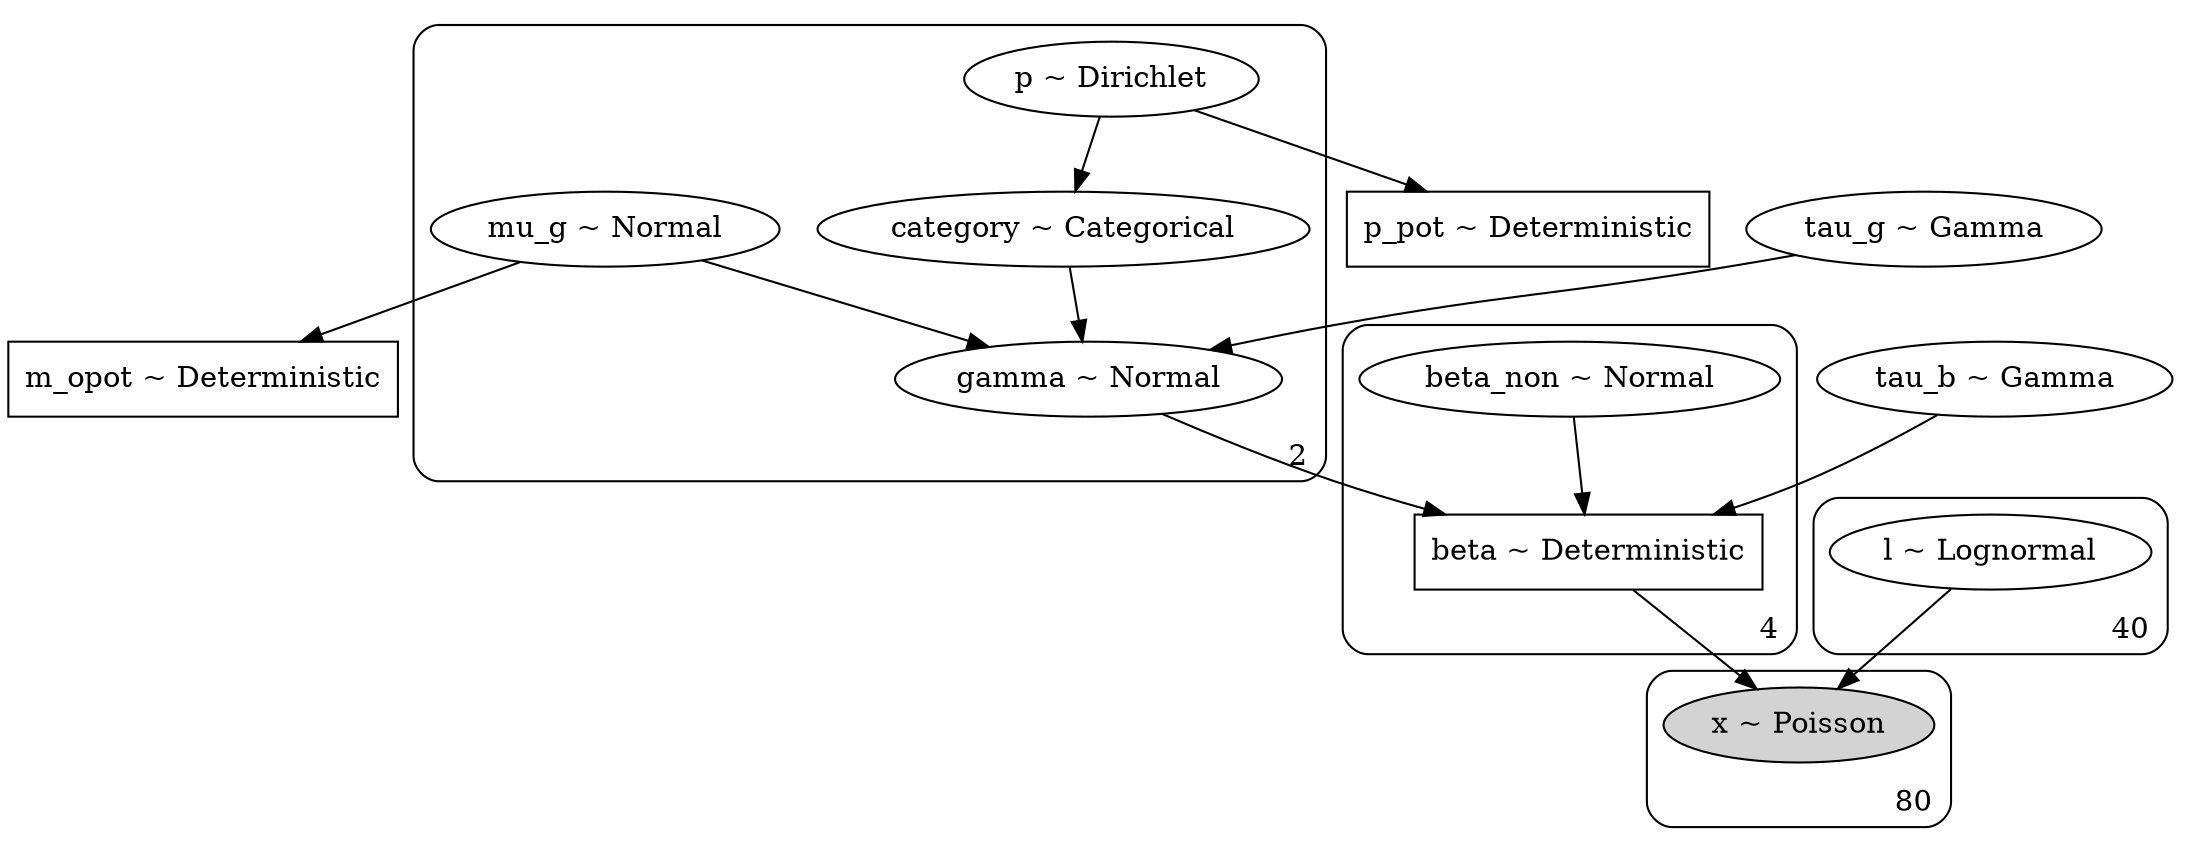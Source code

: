 digraph {
	subgraph cluster2 {
		p [label="p ~ Dirichlet"]
		category [label="category ~ Categorical"]
		mu_g [label="mu_g ~ Normal"]
		gamma [label="gamma ~ Normal"]
		label=2 labeljust=r labelloc=b style=rounded
	}
	tau_b [label="tau_b ~ Gamma"]
	m_opot [label="m_opot ~ Deterministic" shape=box]
	tau_g [label="tau_g ~ Gamma"]
	p_pot [label="p_pot ~ Deterministic" shape=box]
	subgraph cluster4 {
		beta [label="beta ~ Deterministic" shape=box]
		beta_non [label="beta_non ~ Normal"]
		label=4 labeljust=r labelloc=b style=rounded
	}
	subgraph cluster40 {
		l [label="l ~ Lognormal"]
		label=40 labeljust=r labelloc=b style=rounded
	}
	subgraph cluster80 {
		x [label="x ~ Poisson" style=filled]
		label=80 labeljust=r labelloc=b style=rounded
	}
	p -> p_pot
	p -> category
	mu_g -> m_opot
	category -> gamma
	mu_g -> gamma
	tau_g -> gamma
	tau_b -> beta
	gamma -> beta
	beta_non -> beta
	beta -> x
	l -> x
}

